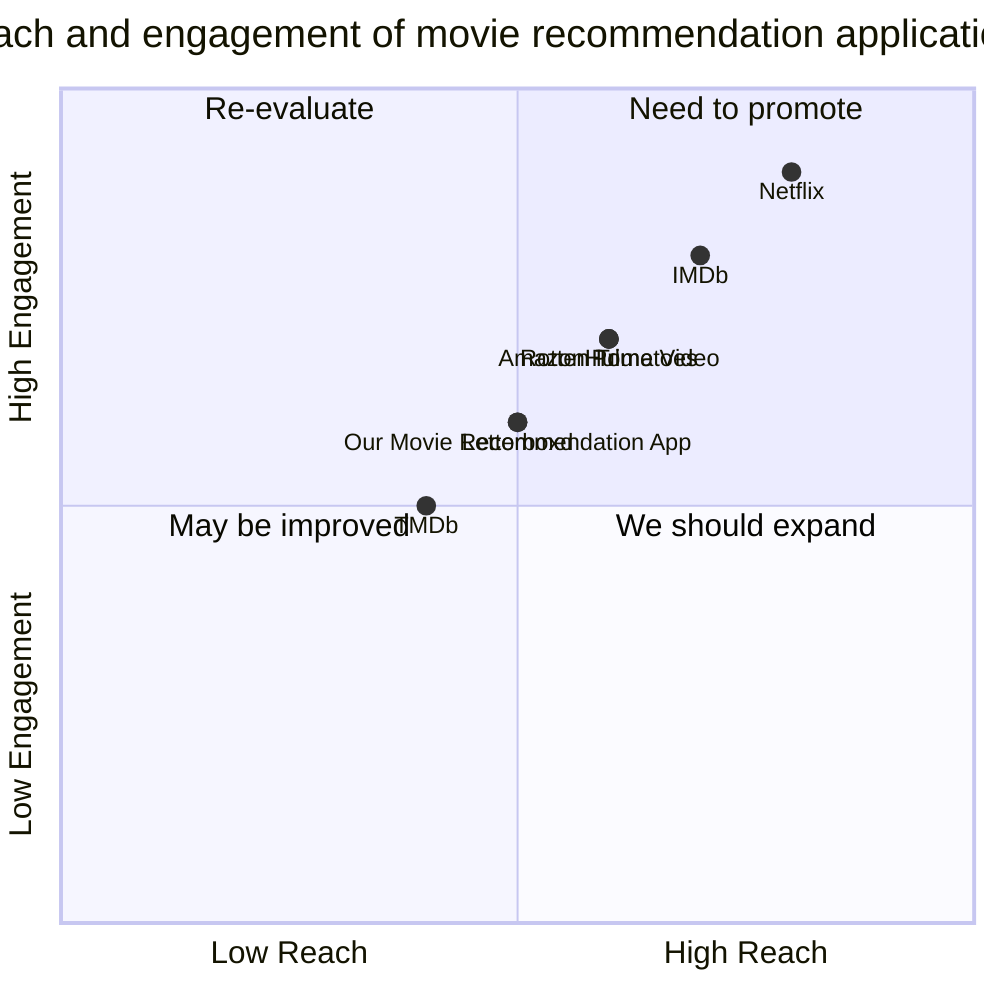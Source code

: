 quadrantChart
    title Reach and engagement of movie recommendation applications
    x-axis Low Reach --> High Reach
    y-axis Low Engagement --> High Engagement
    quadrant-1 Need to promote
    quadrant-2 Re-evaluate
    quadrant-3 May be improved
    quadrant-4 We should expand
    "Netflix": [0.8, 0.9]
    "IMDb": [0.7, 0.8]
    "Rotten Tomatoes": [0.6, 0.7]
    "Letterboxd": [0.5, 0.6]
    "TMDb": [0.4, 0.5]
    "Amazon Prime Video": [0.6, 0.7]
    "Hulu": [0.6, 0.7]
    "Our Movie Recommendation App": [0.5, 0.6]